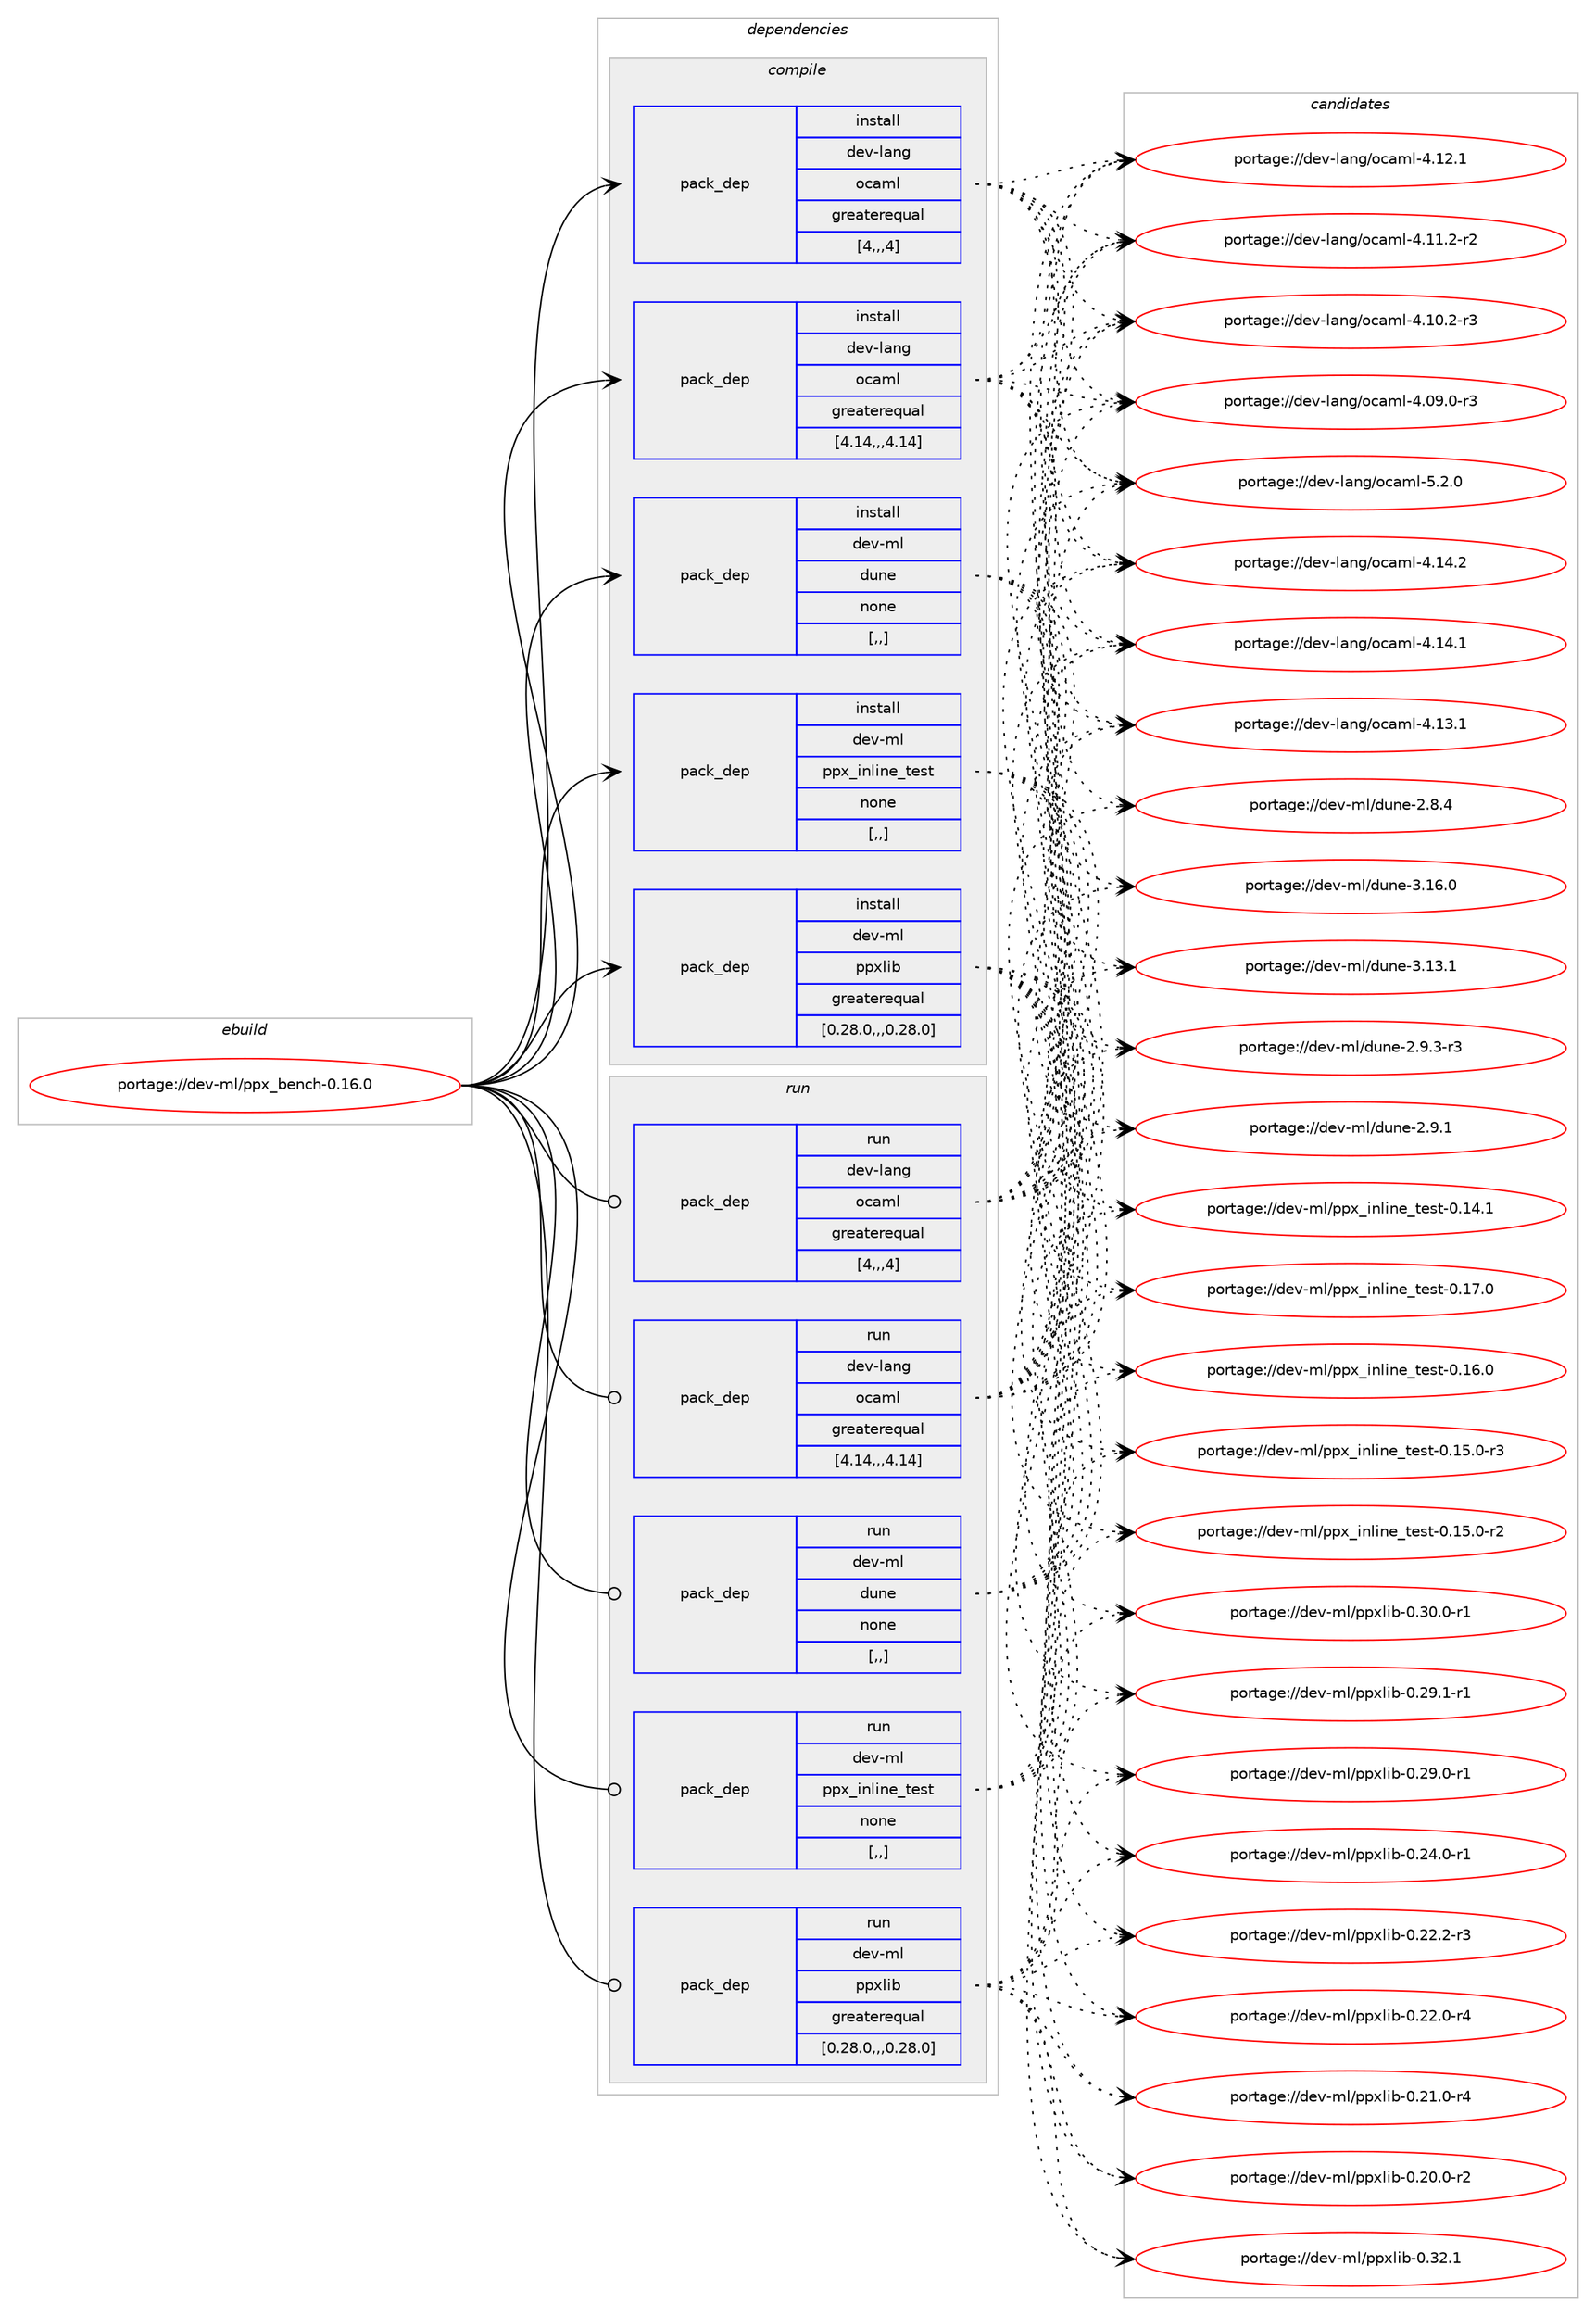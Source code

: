 digraph prolog {

# *************
# Graph options
# *************

newrank=true;
concentrate=true;
compound=true;
graph [rankdir=LR,fontname=Helvetica,fontsize=10,ranksep=1.5];#, ranksep=2.5, nodesep=0.2];
edge  [arrowhead=vee];
node  [fontname=Helvetica,fontsize=10];

# **********
# The ebuild
# **********

subgraph cluster_leftcol {
color=gray;
label=<<i>ebuild</i>>;
id [label="portage://dev-ml/ppx_bench-0.16.0", color=red, width=4, href="../dev-ml/ppx_bench-0.16.0.svg"];
}

# ****************
# The dependencies
# ****************

subgraph cluster_midcol {
color=gray;
label=<<i>dependencies</i>>;
subgraph cluster_compile {
fillcolor="#eeeeee";
style=filled;
label=<<i>compile</i>>;
subgraph pack451702 {
dependency616471 [label=<<TABLE BORDER="0" CELLBORDER="1" CELLSPACING="0" CELLPADDING="4" WIDTH="220"><TR><TD ROWSPAN="6" CELLPADDING="30">pack_dep</TD></TR><TR><TD WIDTH="110">install</TD></TR><TR><TD>dev-lang</TD></TR><TR><TD>ocaml</TD></TR><TR><TD>greaterequal</TD></TR><TR><TD>[4,,,4]</TD></TR></TABLE>>, shape=none, color=blue];
}
id:e -> dependency616471:w [weight=20,style="solid",arrowhead="vee"];
subgraph pack451703 {
dependency616472 [label=<<TABLE BORDER="0" CELLBORDER="1" CELLSPACING="0" CELLPADDING="4" WIDTH="220"><TR><TD ROWSPAN="6" CELLPADDING="30">pack_dep</TD></TR><TR><TD WIDTH="110">install</TD></TR><TR><TD>dev-lang</TD></TR><TR><TD>ocaml</TD></TR><TR><TD>greaterequal</TD></TR><TR><TD>[4.14,,,4.14]</TD></TR></TABLE>>, shape=none, color=blue];
}
id:e -> dependency616472:w [weight=20,style="solid",arrowhead="vee"];
subgraph pack451704 {
dependency616473 [label=<<TABLE BORDER="0" CELLBORDER="1" CELLSPACING="0" CELLPADDING="4" WIDTH="220"><TR><TD ROWSPAN="6" CELLPADDING="30">pack_dep</TD></TR><TR><TD WIDTH="110">install</TD></TR><TR><TD>dev-ml</TD></TR><TR><TD>dune</TD></TR><TR><TD>none</TD></TR><TR><TD>[,,]</TD></TR></TABLE>>, shape=none, color=blue];
}
id:e -> dependency616473:w [weight=20,style="solid",arrowhead="vee"];
subgraph pack451705 {
dependency616474 [label=<<TABLE BORDER="0" CELLBORDER="1" CELLSPACING="0" CELLPADDING="4" WIDTH="220"><TR><TD ROWSPAN="6" CELLPADDING="30">pack_dep</TD></TR><TR><TD WIDTH="110">install</TD></TR><TR><TD>dev-ml</TD></TR><TR><TD>ppx_inline_test</TD></TR><TR><TD>none</TD></TR><TR><TD>[,,]</TD></TR></TABLE>>, shape=none, color=blue];
}
id:e -> dependency616474:w [weight=20,style="solid",arrowhead="vee"];
subgraph pack451706 {
dependency616475 [label=<<TABLE BORDER="0" CELLBORDER="1" CELLSPACING="0" CELLPADDING="4" WIDTH="220"><TR><TD ROWSPAN="6" CELLPADDING="30">pack_dep</TD></TR><TR><TD WIDTH="110">install</TD></TR><TR><TD>dev-ml</TD></TR><TR><TD>ppxlib</TD></TR><TR><TD>greaterequal</TD></TR><TR><TD>[0.28.0,,,0.28.0]</TD></TR></TABLE>>, shape=none, color=blue];
}
id:e -> dependency616475:w [weight=20,style="solid",arrowhead="vee"];
}
subgraph cluster_compileandrun {
fillcolor="#eeeeee";
style=filled;
label=<<i>compile and run</i>>;
}
subgraph cluster_run {
fillcolor="#eeeeee";
style=filled;
label=<<i>run</i>>;
subgraph pack451707 {
dependency616476 [label=<<TABLE BORDER="0" CELLBORDER="1" CELLSPACING="0" CELLPADDING="4" WIDTH="220"><TR><TD ROWSPAN="6" CELLPADDING="30">pack_dep</TD></TR><TR><TD WIDTH="110">run</TD></TR><TR><TD>dev-lang</TD></TR><TR><TD>ocaml</TD></TR><TR><TD>greaterequal</TD></TR><TR><TD>[4,,,4]</TD></TR></TABLE>>, shape=none, color=blue];
}
id:e -> dependency616476:w [weight=20,style="solid",arrowhead="odot"];
subgraph pack451708 {
dependency616477 [label=<<TABLE BORDER="0" CELLBORDER="1" CELLSPACING="0" CELLPADDING="4" WIDTH="220"><TR><TD ROWSPAN="6" CELLPADDING="30">pack_dep</TD></TR><TR><TD WIDTH="110">run</TD></TR><TR><TD>dev-lang</TD></TR><TR><TD>ocaml</TD></TR><TR><TD>greaterequal</TD></TR><TR><TD>[4.14,,,4.14]</TD></TR></TABLE>>, shape=none, color=blue];
}
id:e -> dependency616477:w [weight=20,style="solid",arrowhead="odot"];
subgraph pack451709 {
dependency616478 [label=<<TABLE BORDER="0" CELLBORDER="1" CELLSPACING="0" CELLPADDING="4" WIDTH="220"><TR><TD ROWSPAN="6" CELLPADDING="30">pack_dep</TD></TR><TR><TD WIDTH="110">run</TD></TR><TR><TD>dev-ml</TD></TR><TR><TD>dune</TD></TR><TR><TD>none</TD></TR><TR><TD>[,,]</TD></TR></TABLE>>, shape=none, color=blue];
}
id:e -> dependency616478:w [weight=20,style="solid",arrowhead="odot"];
subgraph pack451710 {
dependency616479 [label=<<TABLE BORDER="0" CELLBORDER="1" CELLSPACING="0" CELLPADDING="4" WIDTH="220"><TR><TD ROWSPAN="6" CELLPADDING="30">pack_dep</TD></TR><TR><TD WIDTH="110">run</TD></TR><TR><TD>dev-ml</TD></TR><TR><TD>ppx_inline_test</TD></TR><TR><TD>none</TD></TR><TR><TD>[,,]</TD></TR></TABLE>>, shape=none, color=blue];
}
id:e -> dependency616479:w [weight=20,style="solid",arrowhead="odot"];
subgraph pack451711 {
dependency616480 [label=<<TABLE BORDER="0" CELLBORDER="1" CELLSPACING="0" CELLPADDING="4" WIDTH="220"><TR><TD ROWSPAN="6" CELLPADDING="30">pack_dep</TD></TR><TR><TD WIDTH="110">run</TD></TR><TR><TD>dev-ml</TD></TR><TR><TD>ppxlib</TD></TR><TR><TD>greaterequal</TD></TR><TR><TD>[0.28.0,,,0.28.0]</TD></TR></TABLE>>, shape=none, color=blue];
}
id:e -> dependency616480:w [weight=20,style="solid",arrowhead="odot"];
}
}

# **************
# The candidates
# **************

subgraph cluster_choices {
rank=same;
color=gray;
label=<<i>candidates</i>>;

subgraph choice451702 {
color=black;
nodesep=1;
choice1001011184510897110103471119997109108455346504648 [label="portage://dev-lang/ocaml-5.2.0", color=red, width=4,href="../dev-lang/ocaml-5.2.0.svg"];
choice100101118451089711010347111999710910845524649524650 [label="portage://dev-lang/ocaml-4.14.2", color=red, width=4,href="../dev-lang/ocaml-4.14.2.svg"];
choice100101118451089711010347111999710910845524649524649 [label="portage://dev-lang/ocaml-4.14.1", color=red, width=4,href="../dev-lang/ocaml-4.14.1.svg"];
choice100101118451089711010347111999710910845524649514649 [label="portage://dev-lang/ocaml-4.13.1", color=red, width=4,href="../dev-lang/ocaml-4.13.1.svg"];
choice100101118451089711010347111999710910845524649504649 [label="portage://dev-lang/ocaml-4.12.1", color=red, width=4,href="../dev-lang/ocaml-4.12.1.svg"];
choice1001011184510897110103471119997109108455246494946504511450 [label="portage://dev-lang/ocaml-4.11.2-r2", color=red, width=4,href="../dev-lang/ocaml-4.11.2-r2.svg"];
choice1001011184510897110103471119997109108455246494846504511451 [label="portage://dev-lang/ocaml-4.10.2-r3", color=red, width=4,href="../dev-lang/ocaml-4.10.2-r3.svg"];
choice1001011184510897110103471119997109108455246485746484511451 [label="portage://dev-lang/ocaml-4.09.0-r3", color=red, width=4,href="../dev-lang/ocaml-4.09.0-r3.svg"];
dependency616471:e -> choice1001011184510897110103471119997109108455346504648:w [style=dotted,weight="100"];
dependency616471:e -> choice100101118451089711010347111999710910845524649524650:w [style=dotted,weight="100"];
dependency616471:e -> choice100101118451089711010347111999710910845524649524649:w [style=dotted,weight="100"];
dependency616471:e -> choice100101118451089711010347111999710910845524649514649:w [style=dotted,weight="100"];
dependency616471:e -> choice100101118451089711010347111999710910845524649504649:w [style=dotted,weight="100"];
dependency616471:e -> choice1001011184510897110103471119997109108455246494946504511450:w [style=dotted,weight="100"];
dependency616471:e -> choice1001011184510897110103471119997109108455246494846504511451:w [style=dotted,weight="100"];
dependency616471:e -> choice1001011184510897110103471119997109108455246485746484511451:w [style=dotted,weight="100"];
}
subgraph choice451703 {
color=black;
nodesep=1;
choice1001011184510897110103471119997109108455346504648 [label="portage://dev-lang/ocaml-5.2.0", color=red, width=4,href="../dev-lang/ocaml-5.2.0.svg"];
choice100101118451089711010347111999710910845524649524650 [label="portage://dev-lang/ocaml-4.14.2", color=red, width=4,href="../dev-lang/ocaml-4.14.2.svg"];
choice100101118451089711010347111999710910845524649524649 [label="portage://dev-lang/ocaml-4.14.1", color=red, width=4,href="../dev-lang/ocaml-4.14.1.svg"];
choice100101118451089711010347111999710910845524649514649 [label="portage://dev-lang/ocaml-4.13.1", color=red, width=4,href="../dev-lang/ocaml-4.13.1.svg"];
choice100101118451089711010347111999710910845524649504649 [label="portage://dev-lang/ocaml-4.12.1", color=red, width=4,href="../dev-lang/ocaml-4.12.1.svg"];
choice1001011184510897110103471119997109108455246494946504511450 [label="portage://dev-lang/ocaml-4.11.2-r2", color=red, width=4,href="../dev-lang/ocaml-4.11.2-r2.svg"];
choice1001011184510897110103471119997109108455246494846504511451 [label="portage://dev-lang/ocaml-4.10.2-r3", color=red, width=4,href="../dev-lang/ocaml-4.10.2-r3.svg"];
choice1001011184510897110103471119997109108455246485746484511451 [label="portage://dev-lang/ocaml-4.09.0-r3", color=red, width=4,href="../dev-lang/ocaml-4.09.0-r3.svg"];
dependency616472:e -> choice1001011184510897110103471119997109108455346504648:w [style=dotted,weight="100"];
dependency616472:e -> choice100101118451089711010347111999710910845524649524650:w [style=dotted,weight="100"];
dependency616472:e -> choice100101118451089711010347111999710910845524649524649:w [style=dotted,weight="100"];
dependency616472:e -> choice100101118451089711010347111999710910845524649514649:w [style=dotted,weight="100"];
dependency616472:e -> choice100101118451089711010347111999710910845524649504649:w [style=dotted,weight="100"];
dependency616472:e -> choice1001011184510897110103471119997109108455246494946504511450:w [style=dotted,weight="100"];
dependency616472:e -> choice1001011184510897110103471119997109108455246494846504511451:w [style=dotted,weight="100"];
dependency616472:e -> choice1001011184510897110103471119997109108455246485746484511451:w [style=dotted,weight="100"];
}
subgraph choice451704 {
color=black;
nodesep=1;
choice100101118451091084710011711010145514649544648 [label="portage://dev-ml/dune-3.16.0", color=red, width=4,href="../dev-ml/dune-3.16.0.svg"];
choice100101118451091084710011711010145514649514649 [label="portage://dev-ml/dune-3.13.1", color=red, width=4,href="../dev-ml/dune-3.13.1.svg"];
choice10010111845109108471001171101014550465746514511451 [label="portage://dev-ml/dune-2.9.3-r3", color=red, width=4,href="../dev-ml/dune-2.9.3-r3.svg"];
choice1001011184510910847100117110101455046574649 [label="portage://dev-ml/dune-2.9.1", color=red, width=4,href="../dev-ml/dune-2.9.1.svg"];
choice1001011184510910847100117110101455046564652 [label="portage://dev-ml/dune-2.8.4", color=red, width=4,href="../dev-ml/dune-2.8.4.svg"];
dependency616473:e -> choice100101118451091084710011711010145514649544648:w [style=dotted,weight="100"];
dependency616473:e -> choice100101118451091084710011711010145514649514649:w [style=dotted,weight="100"];
dependency616473:e -> choice10010111845109108471001171101014550465746514511451:w [style=dotted,weight="100"];
dependency616473:e -> choice1001011184510910847100117110101455046574649:w [style=dotted,weight="100"];
dependency616473:e -> choice1001011184510910847100117110101455046564652:w [style=dotted,weight="100"];
}
subgraph choice451705 {
color=black;
nodesep=1;
choice1001011184510910847112112120951051101081051101019511610111511645484649554648 [label="portage://dev-ml/ppx_inline_test-0.17.0", color=red, width=4,href="../dev-ml/ppx_inline_test-0.17.0.svg"];
choice1001011184510910847112112120951051101081051101019511610111511645484649544648 [label="portage://dev-ml/ppx_inline_test-0.16.0", color=red, width=4,href="../dev-ml/ppx_inline_test-0.16.0.svg"];
choice10010111845109108471121121209510511010810511010195116101115116454846495346484511451 [label="portage://dev-ml/ppx_inline_test-0.15.0-r3", color=red, width=4,href="../dev-ml/ppx_inline_test-0.15.0-r3.svg"];
choice10010111845109108471121121209510511010810511010195116101115116454846495346484511450 [label="portage://dev-ml/ppx_inline_test-0.15.0-r2", color=red, width=4,href="../dev-ml/ppx_inline_test-0.15.0-r2.svg"];
choice1001011184510910847112112120951051101081051101019511610111511645484649524649 [label="portage://dev-ml/ppx_inline_test-0.14.1", color=red, width=4,href="../dev-ml/ppx_inline_test-0.14.1.svg"];
dependency616474:e -> choice1001011184510910847112112120951051101081051101019511610111511645484649554648:w [style=dotted,weight="100"];
dependency616474:e -> choice1001011184510910847112112120951051101081051101019511610111511645484649544648:w [style=dotted,weight="100"];
dependency616474:e -> choice10010111845109108471121121209510511010810511010195116101115116454846495346484511451:w [style=dotted,weight="100"];
dependency616474:e -> choice10010111845109108471121121209510511010810511010195116101115116454846495346484511450:w [style=dotted,weight="100"];
dependency616474:e -> choice1001011184510910847112112120951051101081051101019511610111511645484649524649:w [style=dotted,weight="100"];
}
subgraph choice451706 {
color=black;
nodesep=1;
choice10010111845109108471121121201081059845484651504649 [label="portage://dev-ml/ppxlib-0.32.1", color=red, width=4,href="../dev-ml/ppxlib-0.32.1.svg"];
choice100101118451091084711211212010810598454846514846484511449 [label="portage://dev-ml/ppxlib-0.30.0-r1", color=red, width=4,href="../dev-ml/ppxlib-0.30.0-r1.svg"];
choice100101118451091084711211212010810598454846505746494511449 [label="portage://dev-ml/ppxlib-0.29.1-r1", color=red, width=4,href="../dev-ml/ppxlib-0.29.1-r1.svg"];
choice100101118451091084711211212010810598454846505746484511449 [label="portage://dev-ml/ppxlib-0.29.0-r1", color=red, width=4,href="../dev-ml/ppxlib-0.29.0-r1.svg"];
choice100101118451091084711211212010810598454846505246484511449 [label="portage://dev-ml/ppxlib-0.24.0-r1", color=red, width=4,href="../dev-ml/ppxlib-0.24.0-r1.svg"];
choice100101118451091084711211212010810598454846505046504511451 [label="portage://dev-ml/ppxlib-0.22.2-r3", color=red, width=4,href="../dev-ml/ppxlib-0.22.2-r3.svg"];
choice100101118451091084711211212010810598454846505046484511452 [label="portage://dev-ml/ppxlib-0.22.0-r4", color=red, width=4,href="../dev-ml/ppxlib-0.22.0-r4.svg"];
choice100101118451091084711211212010810598454846504946484511452 [label="portage://dev-ml/ppxlib-0.21.0-r4", color=red, width=4,href="../dev-ml/ppxlib-0.21.0-r4.svg"];
choice100101118451091084711211212010810598454846504846484511450 [label="portage://dev-ml/ppxlib-0.20.0-r2", color=red, width=4,href="../dev-ml/ppxlib-0.20.0-r2.svg"];
dependency616475:e -> choice10010111845109108471121121201081059845484651504649:w [style=dotted,weight="100"];
dependency616475:e -> choice100101118451091084711211212010810598454846514846484511449:w [style=dotted,weight="100"];
dependency616475:e -> choice100101118451091084711211212010810598454846505746494511449:w [style=dotted,weight="100"];
dependency616475:e -> choice100101118451091084711211212010810598454846505746484511449:w [style=dotted,weight="100"];
dependency616475:e -> choice100101118451091084711211212010810598454846505246484511449:w [style=dotted,weight="100"];
dependency616475:e -> choice100101118451091084711211212010810598454846505046504511451:w [style=dotted,weight="100"];
dependency616475:e -> choice100101118451091084711211212010810598454846505046484511452:w [style=dotted,weight="100"];
dependency616475:e -> choice100101118451091084711211212010810598454846504946484511452:w [style=dotted,weight="100"];
dependency616475:e -> choice100101118451091084711211212010810598454846504846484511450:w [style=dotted,weight="100"];
}
subgraph choice451707 {
color=black;
nodesep=1;
choice1001011184510897110103471119997109108455346504648 [label="portage://dev-lang/ocaml-5.2.0", color=red, width=4,href="../dev-lang/ocaml-5.2.0.svg"];
choice100101118451089711010347111999710910845524649524650 [label="portage://dev-lang/ocaml-4.14.2", color=red, width=4,href="../dev-lang/ocaml-4.14.2.svg"];
choice100101118451089711010347111999710910845524649524649 [label="portage://dev-lang/ocaml-4.14.1", color=red, width=4,href="../dev-lang/ocaml-4.14.1.svg"];
choice100101118451089711010347111999710910845524649514649 [label="portage://dev-lang/ocaml-4.13.1", color=red, width=4,href="../dev-lang/ocaml-4.13.1.svg"];
choice100101118451089711010347111999710910845524649504649 [label="portage://dev-lang/ocaml-4.12.1", color=red, width=4,href="../dev-lang/ocaml-4.12.1.svg"];
choice1001011184510897110103471119997109108455246494946504511450 [label="portage://dev-lang/ocaml-4.11.2-r2", color=red, width=4,href="../dev-lang/ocaml-4.11.2-r2.svg"];
choice1001011184510897110103471119997109108455246494846504511451 [label="portage://dev-lang/ocaml-4.10.2-r3", color=red, width=4,href="../dev-lang/ocaml-4.10.2-r3.svg"];
choice1001011184510897110103471119997109108455246485746484511451 [label="portage://dev-lang/ocaml-4.09.0-r3", color=red, width=4,href="../dev-lang/ocaml-4.09.0-r3.svg"];
dependency616476:e -> choice1001011184510897110103471119997109108455346504648:w [style=dotted,weight="100"];
dependency616476:e -> choice100101118451089711010347111999710910845524649524650:w [style=dotted,weight="100"];
dependency616476:e -> choice100101118451089711010347111999710910845524649524649:w [style=dotted,weight="100"];
dependency616476:e -> choice100101118451089711010347111999710910845524649514649:w [style=dotted,weight="100"];
dependency616476:e -> choice100101118451089711010347111999710910845524649504649:w [style=dotted,weight="100"];
dependency616476:e -> choice1001011184510897110103471119997109108455246494946504511450:w [style=dotted,weight="100"];
dependency616476:e -> choice1001011184510897110103471119997109108455246494846504511451:w [style=dotted,weight="100"];
dependency616476:e -> choice1001011184510897110103471119997109108455246485746484511451:w [style=dotted,weight="100"];
}
subgraph choice451708 {
color=black;
nodesep=1;
choice1001011184510897110103471119997109108455346504648 [label="portage://dev-lang/ocaml-5.2.0", color=red, width=4,href="../dev-lang/ocaml-5.2.0.svg"];
choice100101118451089711010347111999710910845524649524650 [label="portage://dev-lang/ocaml-4.14.2", color=red, width=4,href="../dev-lang/ocaml-4.14.2.svg"];
choice100101118451089711010347111999710910845524649524649 [label="portage://dev-lang/ocaml-4.14.1", color=red, width=4,href="../dev-lang/ocaml-4.14.1.svg"];
choice100101118451089711010347111999710910845524649514649 [label="portage://dev-lang/ocaml-4.13.1", color=red, width=4,href="../dev-lang/ocaml-4.13.1.svg"];
choice100101118451089711010347111999710910845524649504649 [label="portage://dev-lang/ocaml-4.12.1", color=red, width=4,href="../dev-lang/ocaml-4.12.1.svg"];
choice1001011184510897110103471119997109108455246494946504511450 [label="portage://dev-lang/ocaml-4.11.2-r2", color=red, width=4,href="../dev-lang/ocaml-4.11.2-r2.svg"];
choice1001011184510897110103471119997109108455246494846504511451 [label="portage://dev-lang/ocaml-4.10.2-r3", color=red, width=4,href="../dev-lang/ocaml-4.10.2-r3.svg"];
choice1001011184510897110103471119997109108455246485746484511451 [label="portage://dev-lang/ocaml-4.09.0-r3", color=red, width=4,href="../dev-lang/ocaml-4.09.0-r3.svg"];
dependency616477:e -> choice1001011184510897110103471119997109108455346504648:w [style=dotted,weight="100"];
dependency616477:e -> choice100101118451089711010347111999710910845524649524650:w [style=dotted,weight="100"];
dependency616477:e -> choice100101118451089711010347111999710910845524649524649:w [style=dotted,weight="100"];
dependency616477:e -> choice100101118451089711010347111999710910845524649514649:w [style=dotted,weight="100"];
dependency616477:e -> choice100101118451089711010347111999710910845524649504649:w [style=dotted,weight="100"];
dependency616477:e -> choice1001011184510897110103471119997109108455246494946504511450:w [style=dotted,weight="100"];
dependency616477:e -> choice1001011184510897110103471119997109108455246494846504511451:w [style=dotted,weight="100"];
dependency616477:e -> choice1001011184510897110103471119997109108455246485746484511451:w [style=dotted,weight="100"];
}
subgraph choice451709 {
color=black;
nodesep=1;
choice100101118451091084710011711010145514649544648 [label="portage://dev-ml/dune-3.16.0", color=red, width=4,href="../dev-ml/dune-3.16.0.svg"];
choice100101118451091084710011711010145514649514649 [label="portage://dev-ml/dune-3.13.1", color=red, width=4,href="../dev-ml/dune-3.13.1.svg"];
choice10010111845109108471001171101014550465746514511451 [label="portage://dev-ml/dune-2.9.3-r3", color=red, width=4,href="../dev-ml/dune-2.9.3-r3.svg"];
choice1001011184510910847100117110101455046574649 [label="portage://dev-ml/dune-2.9.1", color=red, width=4,href="../dev-ml/dune-2.9.1.svg"];
choice1001011184510910847100117110101455046564652 [label="portage://dev-ml/dune-2.8.4", color=red, width=4,href="../dev-ml/dune-2.8.4.svg"];
dependency616478:e -> choice100101118451091084710011711010145514649544648:w [style=dotted,weight="100"];
dependency616478:e -> choice100101118451091084710011711010145514649514649:w [style=dotted,weight="100"];
dependency616478:e -> choice10010111845109108471001171101014550465746514511451:w [style=dotted,weight="100"];
dependency616478:e -> choice1001011184510910847100117110101455046574649:w [style=dotted,weight="100"];
dependency616478:e -> choice1001011184510910847100117110101455046564652:w [style=dotted,weight="100"];
}
subgraph choice451710 {
color=black;
nodesep=1;
choice1001011184510910847112112120951051101081051101019511610111511645484649554648 [label="portage://dev-ml/ppx_inline_test-0.17.0", color=red, width=4,href="../dev-ml/ppx_inline_test-0.17.0.svg"];
choice1001011184510910847112112120951051101081051101019511610111511645484649544648 [label="portage://dev-ml/ppx_inline_test-0.16.0", color=red, width=4,href="../dev-ml/ppx_inline_test-0.16.0.svg"];
choice10010111845109108471121121209510511010810511010195116101115116454846495346484511451 [label="portage://dev-ml/ppx_inline_test-0.15.0-r3", color=red, width=4,href="../dev-ml/ppx_inline_test-0.15.0-r3.svg"];
choice10010111845109108471121121209510511010810511010195116101115116454846495346484511450 [label="portage://dev-ml/ppx_inline_test-0.15.0-r2", color=red, width=4,href="../dev-ml/ppx_inline_test-0.15.0-r2.svg"];
choice1001011184510910847112112120951051101081051101019511610111511645484649524649 [label="portage://dev-ml/ppx_inline_test-0.14.1", color=red, width=4,href="../dev-ml/ppx_inline_test-0.14.1.svg"];
dependency616479:e -> choice1001011184510910847112112120951051101081051101019511610111511645484649554648:w [style=dotted,weight="100"];
dependency616479:e -> choice1001011184510910847112112120951051101081051101019511610111511645484649544648:w [style=dotted,weight="100"];
dependency616479:e -> choice10010111845109108471121121209510511010810511010195116101115116454846495346484511451:w [style=dotted,weight="100"];
dependency616479:e -> choice10010111845109108471121121209510511010810511010195116101115116454846495346484511450:w [style=dotted,weight="100"];
dependency616479:e -> choice1001011184510910847112112120951051101081051101019511610111511645484649524649:w [style=dotted,weight="100"];
}
subgraph choice451711 {
color=black;
nodesep=1;
choice10010111845109108471121121201081059845484651504649 [label="portage://dev-ml/ppxlib-0.32.1", color=red, width=4,href="../dev-ml/ppxlib-0.32.1.svg"];
choice100101118451091084711211212010810598454846514846484511449 [label="portage://dev-ml/ppxlib-0.30.0-r1", color=red, width=4,href="../dev-ml/ppxlib-0.30.0-r1.svg"];
choice100101118451091084711211212010810598454846505746494511449 [label="portage://dev-ml/ppxlib-0.29.1-r1", color=red, width=4,href="../dev-ml/ppxlib-0.29.1-r1.svg"];
choice100101118451091084711211212010810598454846505746484511449 [label="portage://dev-ml/ppxlib-0.29.0-r1", color=red, width=4,href="../dev-ml/ppxlib-0.29.0-r1.svg"];
choice100101118451091084711211212010810598454846505246484511449 [label="portage://dev-ml/ppxlib-0.24.0-r1", color=red, width=4,href="../dev-ml/ppxlib-0.24.0-r1.svg"];
choice100101118451091084711211212010810598454846505046504511451 [label="portage://dev-ml/ppxlib-0.22.2-r3", color=red, width=4,href="../dev-ml/ppxlib-0.22.2-r3.svg"];
choice100101118451091084711211212010810598454846505046484511452 [label="portage://dev-ml/ppxlib-0.22.0-r4", color=red, width=4,href="../dev-ml/ppxlib-0.22.0-r4.svg"];
choice100101118451091084711211212010810598454846504946484511452 [label="portage://dev-ml/ppxlib-0.21.0-r4", color=red, width=4,href="../dev-ml/ppxlib-0.21.0-r4.svg"];
choice100101118451091084711211212010810598454846504846484511450 [label="portage://dev-ml/ppxlib-0.20.0-r2", color=red, width=4,href="../dev-ml/ppxlib-0.20.0-r2.svg"];
dependency616480:e -> choice10010111845109108471121121201081059845484651504649:w [style=dotted,weight="100"];
dependency616480:e -> choice100101118451091084711211212010810598454846514846484511449:w [style=dotted,weight="100"];
dependency616480:e -> choice100101118451091084711211212010810598454846505746494511449:w [style=dotted,weight="100"];
dependency616480:e -> choice100101118451091084711211212010810598454846505746484511449:w [style=dotted,weight="100"];
dependency616480:e -> choice100101118451091084711211212010810598454846505246484511449:w [style=dotted,weight="100"];
dependency616480:e -> choice100101118451091084711211212010810598454846505046504511451:w [style=dotted,weight="100"];
dependency616480:e -> choice100101118451091084711211212010810598454846505046484511452:w [style=dotted,weight="100"];
dependency616480:e -> choice100101118451091084711211212010810598454846504946484511452:w [style=dotted,weight="100"];
dependency616480:e -> choice100101118451091084711211212010810598454846504846484511450:w [style=dotted,weight="100"];
}
}

}
